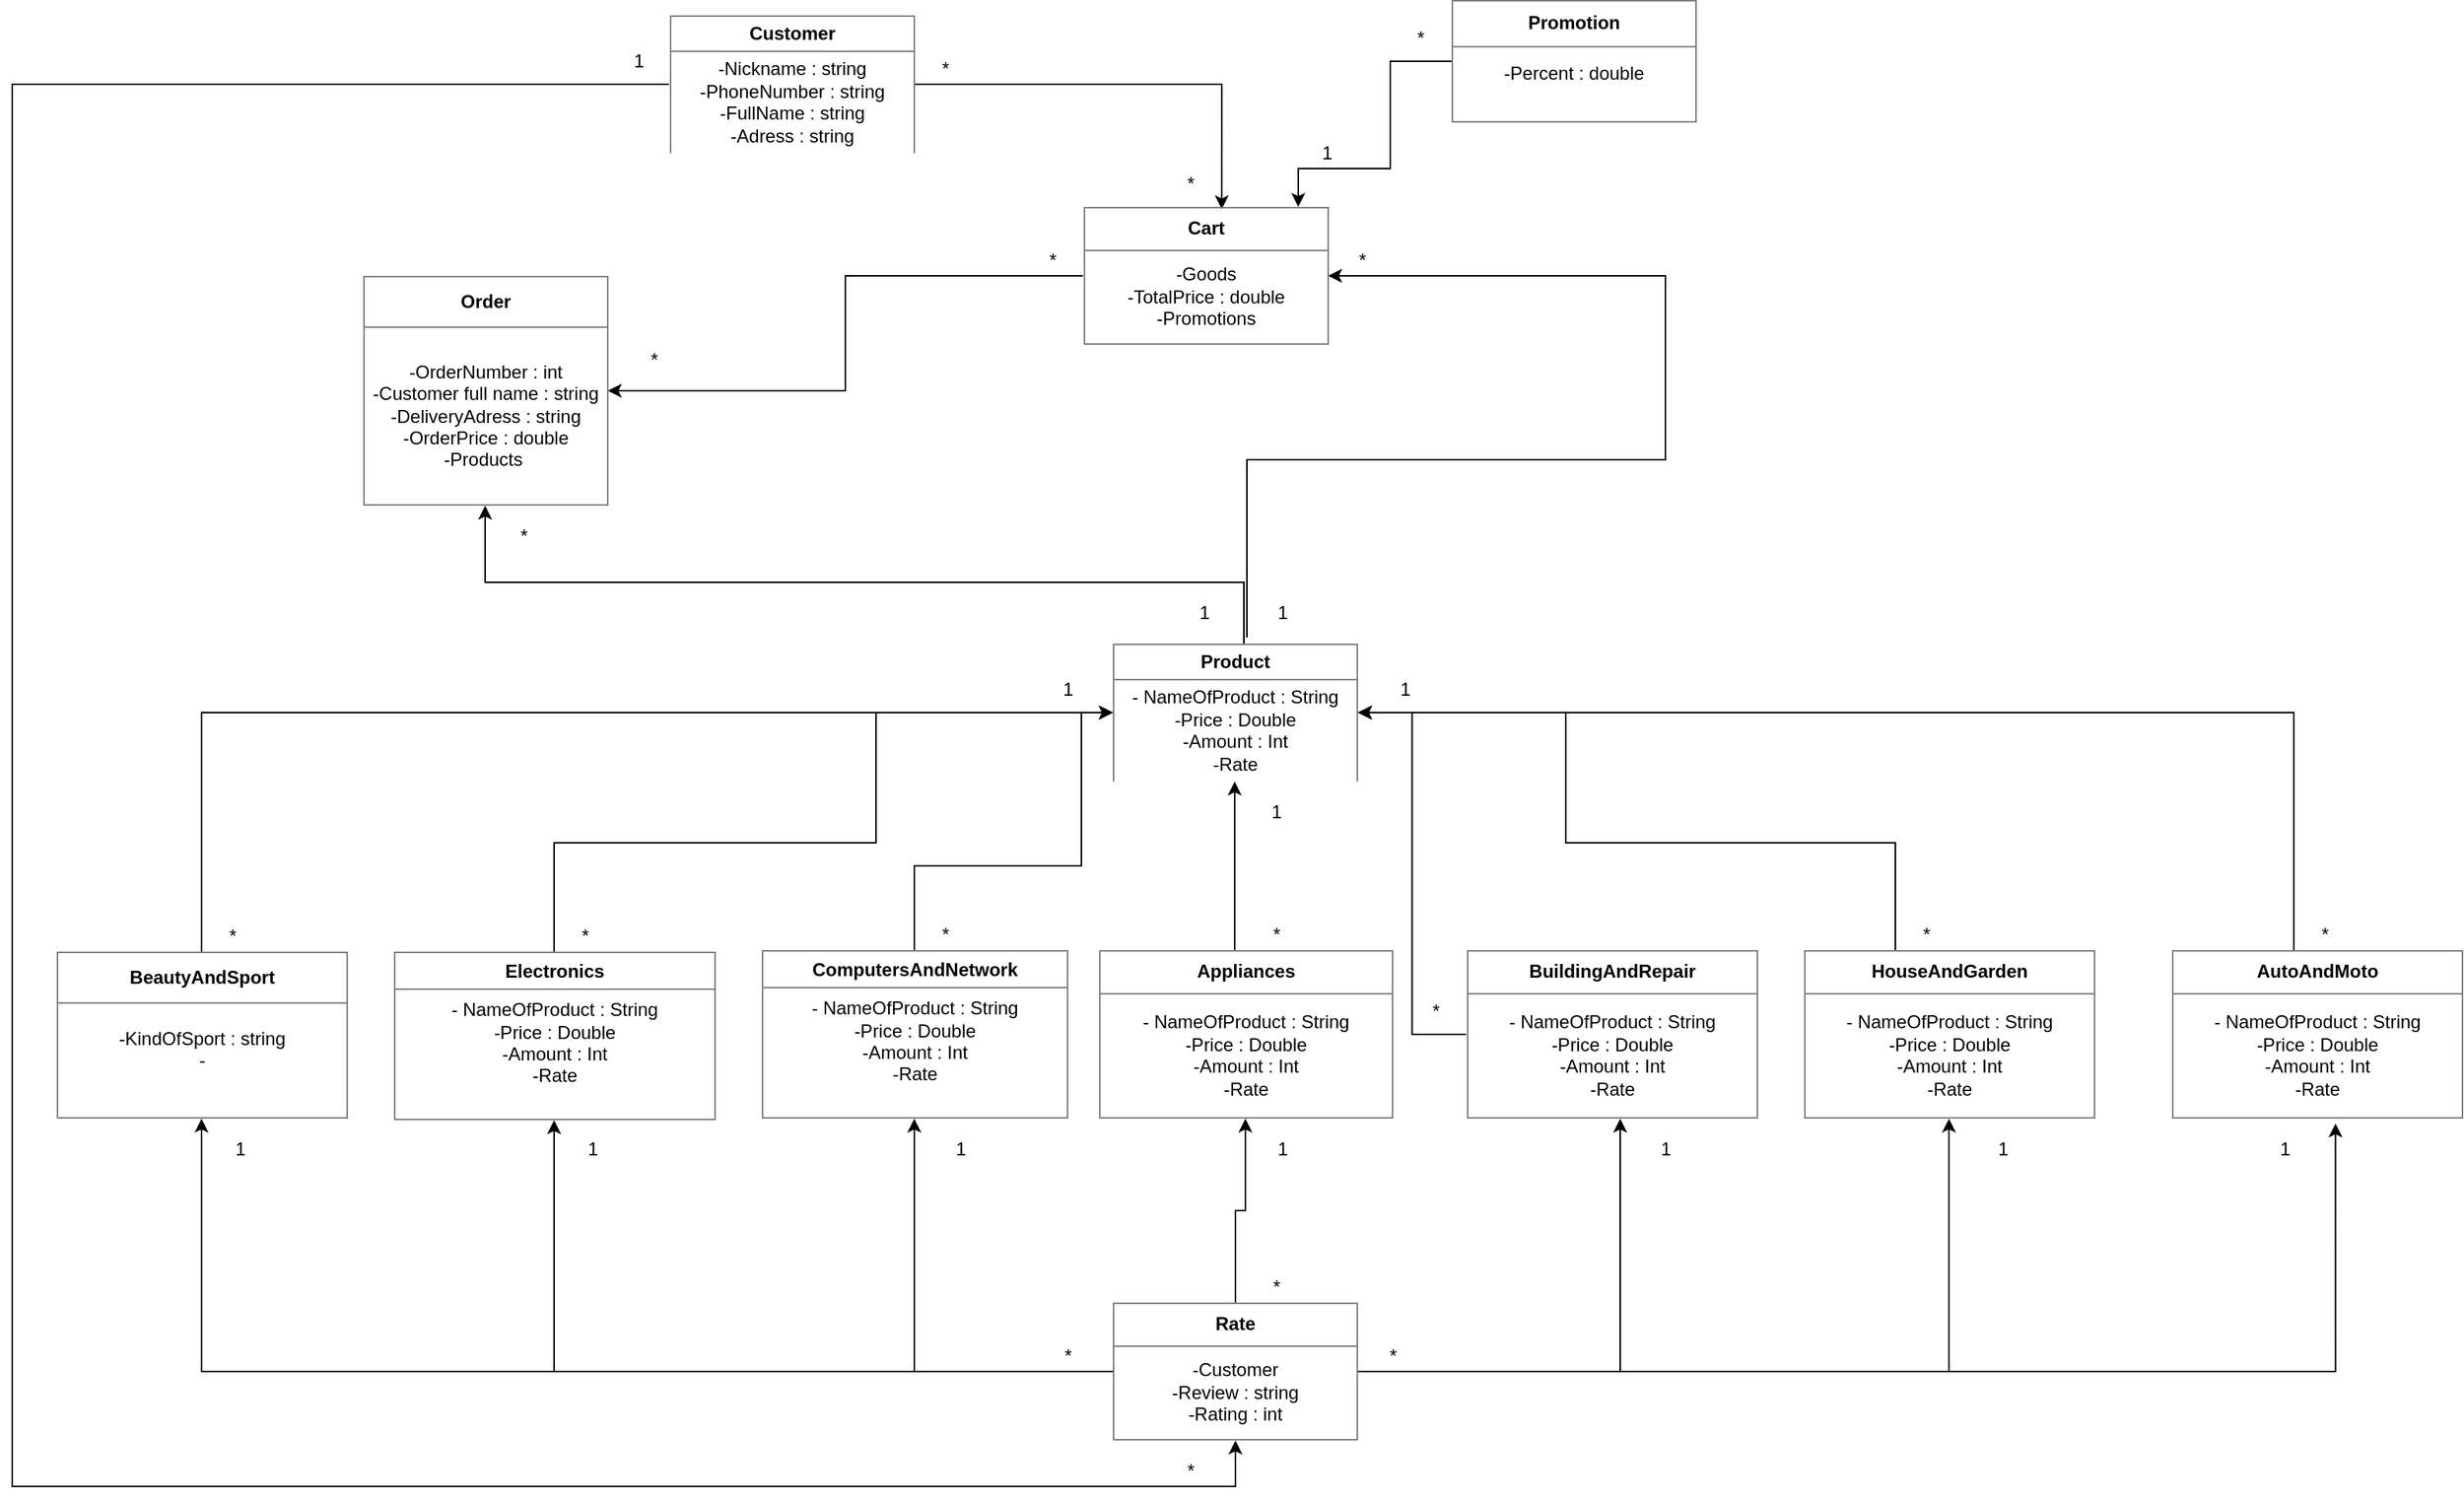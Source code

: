 <mxfile version="10.6.5" type="github"><diagram name="Page-1" id="9f46799a-70d6-7492-0946-bef42562c5a5"><mxGraphModel dx="797" dy="437" grid="1" gridSize="10" guides="1" tooltips="1" connect="1" arrows="1" fold="1" page="1" pageScale="1" pageWidth="1654" pageHeight="1169" background="#ffffff" math="0" shadow="0"><root><mxCell id="0"/><mxCell id="1" parent="0"/><mxCell id="RDBug3CCDUZKfXKjag2R-1" value="&lt;table border=&quot;1&quot; width=&quot;100%&quot; cellpadding=&quot;4&quot; style=&quot;width: 100% ; height: 100% ; border-collapse: collapse&quot;&gt;&lt;tbody&gt;&lt;tr&gt;&lt;th align=&quot;center&quot;&gt;Product&lt;/th&gt;&lt;/tr&gt;&lt;tr&gt;&lt;td align=&quot;center&quot;&gt;- NameOfProduct : String&lt;br&gt;-Price : Double&lt;br&gt;-Amount : Int&lt;br&gt;-Rate&lt;br&gt;&lt;/td&gt;&lt;/tr&gt;&lt;/tbody&gt;&lt;/table&gt;" style="text;html=1;strokeColor=none;fillColor=none;overflow=fill;" parent="1" vertex="1"><mxGeometry x="749" y="600" width="160" height="90" as="geometry"/></mxCell><mxCell id="RDBug3CCDUZKfXKjag2R-11" style="edgeStyle=orthogonalEdgeStyle;rounded=0;orthogonalLoop=1;jettySize=auto;html=1;entryX=0;entryY=0.5;entryDx=0;entryDy=0;" parent="1" source="RDBug3CCDUZKfXKjag2R-5" target="RDBug3CCDUZKfXKjag2R-1" edge="1"><mxGeometry relative="1" as="geometry"><Array as="points"><mxPoint x="384.5" y="730"/><mxPoint x="594.5" y="730"/><mxPoint x="594.5" y="645"/></Array></mxGeometry></mxCell><mxCell id="RDBug3CCDUZKfXKjag2R-5" value="&lt;table border=&quot;1&quot; width=&quot;100%&quot; cellpadding=&quot;4&quot; style=&quot;width: 100% ; height: 100% ; border-collapse: collapse&quot;&gt;&lt;tbody&gt;&lt;tr&gt;&lt;th align=&quot;center&quot;&gt;Electronics&lt;/th&gt;&lt;/tr&gt;&lt;tr&gt;&lt;td align=&quot;center&quot;&gt;- NameOfProduct : String&lt;br&gt;-Price : Double&lt;br&gt;-Amount : Int&lt;br&gt;-Rate&lt;br&gt;&lt;br&gt;&lt;/td&gt;&lt;/tr&gt;&lt;/tbody&gt;&lt;/table&gt;" style="text;html=1;strokeColor=none;fillColor=none;overflow=fill;" parent="1" vertex="1"><mxGeometry x="279.5" y="801" width="210" height="110" as="geometry"/></mxCell><mxCell id="RDBug3CCDUZKfXKjag2R-9" style="edgeStyle=orthogonalEdgeStyle;rounded=0;orthogonalLoop=1;jettySize=auto;html=1;" parent="1" source="RDBug3CCDUZKfXKjag2R-6" target="RDBug3CCDUZKfXKjag2R-1" edge="1"><mxGeometry relative="1" as="geometry"><Array as="points"><mxPoint x="828.5" y="720"/><mxPoint x="828.5" y="720"/></Array></mxGeometry></mxCell><mxCell id="RDBug3CCDUZKfXKjag2R-6" value="&lt;table border=&quot;1&quot; width=&quot;100%&quot; cellpadding=&quot;4&quot; style=&quot;width: 100% ; height: 100% ; border-collapse: collapse&quot;&gt;&lt;tbody&gt;&lt;tr&gt;&lt;th align=&quot;center&quot;&gt;Appliances&lt;/th&gt;&lt;/tr&gt;&lt;tr&gt;&lt;td align=&quot;center&quot;&gt;- NameOfProduct : String&lt;br&gt;-Price : Double&lt;br&gt;-Amount : Int&lt;br&gt;-Rate&lt;br&gt;&lt;/td&gt;&lt;/tr&gt;&lt;/tbody&gt;&lt;/table&gt;" style="text;html=1;strokeColor=none;fillColor=none;overflow=fill;" parent="1" vertex="1"><mxGeometry x="739.5" y="800" width="192" height="110" as="geometry"/></mxCell><mxCell id="RDBug3CCDUZKfXKjag2R-10" style="edgeStyle=orthogonalEdgeStyle;rounded=0;orthogonalLoop=1;jettySize=auto;html=1;entryX=0;entryY=0.5;entryDx=0;entryDy=0;" parent="1" source="RDBug3CCDUZKfXKjag2R-7" target="RDBug3CCDUZKfXKjag2R-1" edge="1"><mxGeometry relative="1" as="geometry"><Array as="points"><mxPoint x="619.5" y="745"/><mxPoint x="728.5" y="745"/><mxPoint x="728.5" y="645"/></Array></mxGeometry></mxCell><mxCell id="RDBug3CCDUZKfXKjag2R-7" value="&lt;table border=&quot;1&quot; width=&quot;100%&quot; cellpadding=&quot;4&quot; style=&quot;width: 100% ; height: 100% ; border-collapse: collapse&quot;&gt;&lt;tbody&gt;&lt;tr&gt;&lt;th align=&quot;center&quot;&gt;ComputersAndNetwork&lt;/th&gt;&lt;/tr&gt;&lt;tr&gt;&lt;td align=&quot;center&quot;&gt;- NameOfProduct : String&lt;br&gt;-Price : Double&lt;br&gt;-Amount : Int&lt;br&gt;-Rate&lt;br&gt;&lt;br&gt;&lt;/td&gt;&lt;/tr&gt;&lt;/tbody&gt;&lt;/table&gt;" style="text;html=1;strokeColor=none;fillColor=none;overflow=fill;" parent="1" vertex="1"><mxGeometry x="519.5" y="800" width="200" height="110" as="geometry"/></mxCell><mxCell id="RDBug3CCDUZKfXKjag2R-15" style="edgeStyle=orthogonalEdgeStyle;rounded=0;orthogonalLoop=1;jettySize=auto;html=1;entryX=1;entryY=0.5;entryDx=0;entryDy=0;" parent="1" source="RDBug3CCDUZKfXKjag2R-14" target="RDBug3CCDUZKfXKjag2R-1" edge="1"><mxGeometry relative="1" as="geometry"/></mxCell><mxCell id="RDBug3CCDUZKfXKjag2R-14" value="&lt;table border=&quot;1&quot; width=&quot;100%&quot; cellpadding=&quot;4&quot; style=&quot;width: 100% ; height: 100% ; border-collapse: collapse&quot;&gt;&lt;tbody&gt;&lt;tr&gt;&lt;th align=&quot;center&quot;&gt;BuildingAndRepair&lt;/th&gt;&lt;/tr&gt;&lt;tr&gt;&lt;td align=&quot;center&quot;&gt;- NameOfProduct : String&lt;br&gt;-Price : Double&lt;br&gt;-Amount : Int&lt;br&gt;-Rate&lt;br&gt;&lt;/td&gt;&lt;/tr&gt;&lt;/tbody&gt;&lt;/table&gt;" style="text;html=1;strokeColor=none;fillColor=none;overflow=fill;" parent="1" vertex="1"><mxGeometry x="979.5" y="800" width="190" height="110" as="geometry"/></mxCell><mxCell id="RDBug3CCDUZKfXKjag2R-17" style="edgeStyle=orthogonalEdgeStyle;rounded=0;orthogonalLoop=1;jettySize=auto;html=1;entryX=1;entryY=0.5;entryDx=0;entryDy=0;" parent="1" source="RDBug3CCDUZKfXKjag2R-16" target="RDBug3CCDUZKfXKjag2R-1" edge="1"><mxGeometry relative="1" as="geometry"><Array as="points"><mxPoint x="1259.5" y="730"/><mxPoint x="1044.5" y="730"/><mxPoint x="1044.5" y="645"/></Array></mxGeometry></mxCell><mxCell id="RDBug3CCDUZKfXKjag2R-16" value="&lt;table border=&quot;1&quot; width=&quot;100%&quot; cellpadding=&quot;4&quot; style=&quot;width: 100% ; height: 100% ; border-collapse: collapse&quot;&gt;&lt;tbody&gt;&lt;tr&gt;&lt;th align=&quot;center&quot;&gt;HouseAndGarden&lt;/th&gt;&lt;/tr&gt;&lt;tr&gt;&lt;td align=&quot;center&quot;&gt;- NameOfProduct : String&lt;br&gt;-Price : Double&lt;br&gt;-Amount : Int&lt;br&gt;-Rate&lt;br&gt;&lt;/td&gt;&lt;/tr&gt;&lt;/tbody&gt;&lt;/table&gt;" style="text;html=1;strokeColor=none;fillColor=none;overflow=fill;" parent="1" vertex="1"><mxGeometry x="1199.5" y="800" width="190" height="110" as="geometry"/></mxCell><mxCell id="RDBug3CCDUZKfXKjag2R-21" style="edgeStyle=orthogonalEdgeStyle;rounded=0;orthogonalLoop=1;jettySize=auto;html=1;entryX=1;entryY=0.5;entryDx=0;entryDy=0;" parent="1" source="RDBug3CCDUZKfXKjag2R-18" target="RDBug3CCDUZKfXKjag2R-1" edge="1"><mxGeometry relative="1" as="geometry"><Array as="points"><mxPoint x="1519.5" y="645"/></Array></mxGeometry></mxCell><mxCell id="RDBug3CCDUZKfXKjag2R-18" value="&lt;table border=&quot;1&quot; width=&quot;100%&quot; cellpadding=&quot;4&quot; style=&quot;width: 100% ; height: 100% ; border-collapse: collapse&quot;&gt;&lt;tbody&gt;&lt;tr&gt;&lt;th align=&quot;center&quot;&gt;AutoAndMoto&lt;/th&gt;&lt;/tr&gt;&lt;tr&gt;&lt;td align=&quot;center&quot;&gt;- NameOfProduct : String&lt;br&gt;-Price : Double&lt;br&gt;-Amount : Int&lt;br&gt;-Rate&lt;br&gt;&lt;/td&gt;&lt;/tr&gt;&lt;/tbody&gt;&lt;/table&gt;" style="text;html=1;strokeColor=none;fillColor=none;overflow=fill;" parent="1" vertex="1"><mxGeometry x="1439.5" y="800" width="190" height="110" as="geometry"/></mxCell><mxCell id="RDBug3CCDUZKfXKjag2R-20" style="edgeStyle=orthogonalEdgeStyle;rounded=0;orthogonalLoop=1;jettySize=auto;html=1;" parent="1" source="RDBug3CCDUZKfXKjag2R-19" target="RDBug3CCDUZKfXKjag2R-1" edge="1"><mxGeometry relative="1" as="geometry"><mxPoint x="739.5" y="640" as="targetPoint"/><Array as="points"><mxPoint x="154.5" y="645"/></Array></mxGeometry></mxCell><mxCell id="RDBug3CCDUZKfXKjag2R-19" value="&lt;table border=&quot;1&quot; width=&quot;100%&quot; cellpadding=&quot;4&quot; style=&quot;width: 100% ; height: 100% ; border-collapse: collapse&quot;&gt;&lt;tbody&gt;&lt;tr&gt;&lt;th align=&quot;center&quot;&gt;BeautyAndSport&lt;/th&gt;&lt;/tr&gt;&lt;tr&gt;&lt;td align=&quot;center&quot;&gt;-KindOfSport : string&lt;br&gt;-&lt;br&gt;&lt;br&gt;&lt;/td&gt;&lt;/tr&gt;&lt;/tbody&gt;&lt;/table&gt;" style="text;html=1;strokeColor=none;fillColor=none;overflow=fill;" parent="1" vertex="1"><mxGeometry x="59.5" y="801" width="190" height="109" as="geometry"/></mxCell><mxCell id="RDBug3CCDUZKfXKjag2R-29" style="edgeStyle=orthogonalEdgeStyle;rounded=0;orthogonalLoop=1;jettySize=auto;html=1;entryX=0.566;entryY=0.017;entryDx=0;entryDy=0;entryPerimeter=0;startArrow=none;startFill=0;" parent="1" source="RDBug3CCDUZKfXKjag2R-25" target="RDBug3CCDUZKfXKjag2R-26" edge="1"><mxGeometry relative="1" as="geometry"/></mxCell><mxCell id="_agTuKgtCUTH7FIEhTrw-62" style="edgeStyle=orthogonalEdgeStyle;rounded=0;orthogonalLoop=1;jettySize=auto;html=1;startArrow=none;startFill=0;endArrow=classic;endFill=1;entryX=0.5;entryY=1;entryDx=0;entryDy=0;" edge="1" parent="1" source="RDBug3CCDUZKfXKjag2R-25" target="_agTuKgtCUTH7FIEhTrw-41"><mxGeometry relative="1" as="geometry"><mxPoint x="30" y="530" as="targetPoint"/><Array as="points"><mxPoint x="31" y="235"/><mxPoint x="31" y="1150"/><mxPoint x="829" y="1150"/></Array></mxGeometry></mxCell><mxCell id="RDBug3CCDUZKfXKjag2R-25" value="&lt;table border=&quot;1&quot; width=&quot;100%&quot; cellpadding=&quot;4&quot; style=&quot;width: 100% ; height: 100% ; border-collapse: collapse&quot;&gt;&lt;tbody&gt;&lt;tr&gt;&lt;th align=&quot;center&quot;&gt;Customer&lt;/th&gt;&lt;/tr&gt;&lt;tr&gt;&lt;td align=&quot;center&quot;&gt;-Nickname : string&lt;br&gt;-PhoneNumber : string&lt;br&gt;-FullName : string&lt;br&gt;-Adress : string&lt;/td&gt;&lt;/tr&gt;&lt;/tbody&gt;&lt;/table&gt;" style="text;html=1;strokeColor=none;fillColor=none;overflow=fill;" parent="1" vertex="1"><mxGeometry x="459.5" y="190" width="160" height="90" as="geometry"/></mxCell><mxCell id="RDBug3CCDUZKfXKjag2R-31" style="edgeStyle=orthogonalEdgeStyle;rounded=0;orthogonalLoop=1;jettySize=auto;html=1;startArrow=classic;startFill=1;endArrow=none;endFill=0;" parent="1" source="RDBug3CCDUZKfXKjag2R-26" edge="1"><mxGeometry relative="1" as="geometry"><Array as="points"><mxPoint x="1109.5" y="360"/><mxPoint x="1109.5" y="480"/><mxPoint x="836.5" y="480"/></Array><mxPoint x="836.5" y="596" as="targetPoint"/></mxGeometry></mxCell><mxCell id="_agTuKgtCUTH7FIEhTrw-6" style="edgeStyle=orthogonalEdgeStyle;rounded=0;orthogonalLoop=1;jettySize=auto;html=1;" edge="1" parent="1" source="RDBug3CCDUZKfXKjag2R-26" target="RDBug3CCDUZKfXKjag2R-27"><mxGeometry relative="1" as="geometry"/></mxCell><mxCell id="_agTuKgtCUTH7FIEhTrw-29" style="edgeStyle=orthogonalEdgeStyle;rounded=0;orthogonalLoop=1;jettySize=auto;html=1;entryX=0;entryY=0.5;entryDx=0;entryDy=0;startArrow=classic;startFill=1;endArrow=none;endFill=0;" edge="1" parent="1" source="RDBug3CCDUZKfXKjag2R-26" target="_agTuKgtCUTH7FIEhTrw-27"><mxGeometry relative="1" as="geometry"><Array as="points"><mxPoint x="870" y="290"/><mxPoint x="930" y="290"/><mxPoint x="930" y="220"/></Array></mxGeometry></mxCell><mxCell id="RDBug3CCDUZKfXKjag2R-26" value="&lt;table border=&quot;1&quot; width=&quot;100%&quot; cellpadding=&quot;4&quot; style=&quot;width: 100% ; height: 100% ; border-collapse: collapse&quot;&gt;&lt;tbody&gt;&lt;tr&gt;&lt;th align=&quot;center&quot;&gt;Cart&lt;/th&gt;&lt;/tr&gt;&lt;tr&gt;&lt;td align=&quot;center&quot;&gt;-Goods&lt;br&gt;-TotalPrice : double&lt;br&gt;-Promotions&lt;/td&gt;&lt;/tr&gt;&lt;/tbody&gt;&lt;/table&gt;" style="text;html=1;strokeColor=none;fillColor=none;overflow=fill;" parent="1" vertex="1"><mxGeometry x="729.5" y="315" width="160" height="90" as="geometry"/></mxCell><mxCell id="RDBug3CCDUZKfXKjag2R-32" style="edgeStyle=orthogonalEdgeStyle;rounded=0;orthogonalLoop=1;jettySize=auto;html=1;startArrow=classic;startFill=1;endArrow=none;endFill=0;" parent="1" source="RDBug3CCDUZKfXKjag2R-27" edge="1"><mxGeometry relative="1" as="geometry"><Array as="points"><mxPoint x="339.5" y="560"/><mxPoint x="834.5" y="560"/></Array><mxPoint x="834.5" y="600" as="targetPoint"/></mxGeometry></mxCell><mxCell id="RDBug3CCDUZKfXKjag2R-27" value="&lt;table border=&quot;1&quot; width=&quot;100%&quot; cellpadding=&quot;4&quot; style=&quot;width: 100% ; height: 100% ; border-collapse: collapse&quot;&gt;&lt;tbody&gt;&lt;tr&gt;&lt;th align=&quot;center&quot;&gt;Order&lt;/th&gt;&lt;/tr&gt;&lt;tr&gt;&lt;td align=&quot;center&quot;&gt;-OrderNumber : int&lt;br&gt;-Customer full name : string&lt;br&gt;-DeliveryAdress : string&lt;br&gt;-OrderPrice : double&lt;br&gt;-Products&amp;nbsp;&lt;/td&gt;&lt;/tr&gt;&lt;/tbody&gt;&lt;/table&gt;" style="text;html=1;strokeColor=none;fillColor=none;overflow=fill;" parent="1" vertex="1"><mxGeometry x="259.5" y="360" width="160" height="150" as="geometry"/></mxCell><mxCell id="_agTuKgtCUTH7FIEhTrw-8" value="*" style="text;html=1;strokeColor=none;fillColor=none;align=center;verticalAlign=middle;whiteSpace=wrap;rounded=0;" vertex="1" parent="1"><mxGeometry x="619.5" y="215" width="40" height="20" as="geometry"/></mxCell><mxCell id="_agTuKgtCUTH7FIEhTrw-9" value="*" style="text;html=1;strokeColor=none;fillColor=none;align=center;verticalAlign=middle;whiteSpace=wrap;rounded=0;" vertex="1" parent="1"><mxGeometry x="779.5" y="290" width="40" height="20" as="geometry"/></mxCell><mxCell id="_agTuKgtCUTH7FIEhTrw-10" value="*" style="text;html=1;strokeColor=none;fillColor=none;align=center;verticalAlign=middle;whiteSpace=wrap;rounded=0;" vertex="1" parent="1"><mxGeometry x="689.5" y="340" width="40" height="20" as="geometry"/></mxCell><mxCell id="_agTuKgtCUTH7FIEhTrw-11" value="*" style="text;html=1;strokeColor=none;fillColor=none;align=center;verticalAlign=middle;whiteSpace=wrap;rounded=0;" vertex="1" parent="1"><mxGeometry x="429.5" y="405" width="40" height="20" as="geometry"/></mxCell><mxCell id="_agTuKgtCUTH7FIEhTrw-13" value="*" style="text;html=1;strokeColor=none;fillColor=none;align=center;verticalAlign=middle;whiteSpace=wrap;rounded=0;" vertex="1" parent="1"><mxGeometry x="892" y="340" width="40" height="20" as="geometry"/></mxCell><mxCell id="_agTuKgtCUTH7FIEhTrw-14" value="1" style="text;html=1;strokeColor=none;fillColor=none;align=center;verticalAlign=middle;whiteSpace=wrap;rounded=0;" vertex="1" parent="1"><mxGeometry x="839.5" y="570" width="40" height="20" as="geometry"/></mxCell><mxCell id="_agTuKgtCUTH7FIEhTrw-15" value="1" style="text;html=1;strokeColor=none;fillColor=none;align=center;verticalAlign=middle;whiteSpace=wrap;rounded=0;" vertex="1" parent="1"><mxGeometry x="789" y="570" width="40" height="20" as="geometry"/></mxCell><mxCell id="_agTuKgtCUTH7FIEhTrw-16" value="*" style="text;html=1;strokeColor=none;fillColor=none;align=center;verticalAlign=middle;whiteSpace=wrap;rounded=0;" vertex="1" parent="1"><mxGeometry x="344.5" y="520" width="40" height="20" as="geometry"/></mxCell><mxCell id="_agTuKgtCUTH7FIEhTrw-17" value="1" style="text;html=1;strokeColor=none;fillColor=none;align=center;verticalAlign=middle;whiteSpace=wrap;rounded=0;" vertex="1" parent="1"><mxGeometry x="699.5" y="620" width="40" height="20" as="geometry"/></mxCell><mxCell id="_agTuKgtCUTH7FIEhTrw-18" value="1" style="text;html=1;strokeColor=none;fillColor=none;align=center;verticalAlign=middle;whiteSpace=wrap;rounded=0;" vertex="1" parent="1"><mxGeometry x="835.5" y="700" width="40" height="20" as="geometry"/></mxCell><mxCell id="_agTuKgtCUTH7FIEhTrw-19" value="1" style="text;html=1;strokeColor=none;fillColor=none;align=center;verticalAlign=middle;whiteSpace=wrap;rounded=0;" vertex="1" parent="1"><mxGeometry x="919.5" y="620" width="40" height="20" as="geometry"/></mxCell><mxCell id="_agTuKgtCUTH7FIEhTrw-20" value="*" style="text;html=1;strokeColor=none;fillColor=none;align=center;verticalAlign=middle;whiteSpace=wrap;rounded=0;" vertex="1" parent="1"><mxGeometry x="154.5" y="781" width="40" height="20" as="geometry"/></mxCell><mxCell id="_agTuKgtCUTH7FIEhTrw-21" value="*" style="text;html=1;strokeColor=none;fillColor=none;align=center;verticalAlign=middle;whiteSpace=wrap;rounded=0;" vertex="1" parent="1"><mxGeometry x="384.5" y="781" width="40" height="20" as="geometry"/></mxCell><mxCell id="_agTuKgtCUTH7FIEhTrw-22" value="*" style="text;html=1;strokeColor=none;fillColor=none;align=center;verticalAlign=middle;whiteSpace=wrap;rounded=0;" vertex="1" parent="1"><mxGeometry x="619.5" y="780" width="40" height="20" as="geometry"/></mxCell><mxCell id="_agTuKgtCUTH7FIEhTrw-23" value="*" style="text;html=1;strokeColor=none;fillColor=none;align=center;verticalAlign=middle;whiteSpace=wrap;rounded=0;" vertex="1" parent="1"><mxGeometry x="835.5" y="780" width="40" height="20" as="geometry"/></mxCell><mxCell id="_agTuKgtCUTH7FIEhTrw-24" value="*" style="text;html=1;strokeColor=none;fillColor=none;align=center;verticalAlign=middle;whiteSpace=wrap;rounded=0;" vertex="1" parent="1"><mxGeometry x="939.5" y="830" width="40" height="20" as="geometry"/></mxCell><mxCell id="_agTuKgtCUTH7FIEhTrw-25" value="*" style="text;html=1;strokeColor=none;fillColor=none;align=center;verticalAlign=middle;whiteSpace=wrap;rounded=0;" vertex="1" parent="1"><mxGeometry x="1260" y="780" width="40" height="20" as="geometry"/></mxCell><mxCell id="_agTuKgtCUTH7FIEhTrw-26" value="*" style="text;html=1;strokeColor=none;fillColor=none;align=center;verticalAlign=middle;whiteSpace=wrap;rounded=0;" vertex="1" parent="1"><mxGeometry x="1520" y="780" width="40" height="20" as="geometry"/></mxCell><mxCell id="_agTuKgtCUTH7FIEhTrw-27" value="&lt;table border=&quot;1&quot; width=&quot;100%&quot; cellpadding=&quot;4&quot; style=&quot;width: 100% ; height: 100% ; border-collapse: collapse&quot;&gt;&lt;tbody&gt;&lt;tr&gt;&lt;th align=&quot;center&quot;&gt;Promotion&lt;/th&gt;&lt;/tr&gt;&lt;tr&gt;&lt;td align=&quot;center&quot;&gt;-Percent : double&lt;br&gt;&lt;br&gt;&lt;/td&gt;&lt;/tr&gt;&lt;/tbody&gt;&lt;/table&gt;" style="text;html=1;strokeColor=none;fillColor=none;overflow=fill;" vertex="1" parent="1"><mxGeometry x="970" y="180" width="160" height="80" as="geometry"/></mxCell><mxCell id="_agTuKgtCUTH7FIEhTrw-30" value="*" style="text;html=1;strokeColor=none;fillColor=none;align=center;verticalAlign=middle;whiteSpace=wrap;rounded=0;" vertex="1" parent="1"><mxGeometry x="930" y="195" width="40" height="20" as="geometry"/></mxCell><mxCell id="_agTuKgtCUTH7FIEhTrw-31" value="1" style="text;html=1;strokeColor=none;fillColor=none;align=center;verticalAlign=middle;whiteSpace=wrap;rounded=0;" vertex="1" parent="1"><mxGeometry x="869" y="270" width="40" height="20" as="geometry"/></mxCell><mxCell id="_agTuKgtCUTH7FIEhTrw-38" value="1" style="text;html=1;strokeColor=none;fillColor=none;align=center;verticalAlign=middle;whiteSpace=wrap;rounded=0;" vertex="1" parent="1"><mxGeometry x="420" y="210" width="40" height="20" as="geometry"/></mxCell><mxCell id="_agTuKgtCUTH7FIEhTrw-43" style="edgeStyle=orthogonalEdgeStyle;rounded=0;orthogonalLoop=1;jettySize=auto;html=1;entryX=0.5;entryY=1;entryDx=0;entryDy=0;startArrow=none;startFill=0;endArrow=classic;endFill=1;" edge="1" parent="1" source="_agTuKgtCUTH7FIEhTrw-41" target="RDBug3CCDUZKfXKjag2R-19"><mxGeometry relative="1" as="geometry"/></mxCell><mxCell id="_agTuKgtCUTH7FIEhTrw-44" style="edgeStyle=orthogonalEdgeStyle;rounded=0;orthogonalLoop=1;jettySize=auto;html=1;entryX=0.5;entryY=1;entryDx=0;entryDy=0;startArrow=none;startFill=0;endArrow=classic;endFill=1;" edge="1" parent="1" source="_agTuKgtCUTH7FIEhTrw-41" target="RDBug3CCDUZKfXKjag2R-5"><mxGeometry relative="1" as="geometry"/></mxCell><mxCell id="_agTuKgtCUTH7FIEhTrw-45" style="edgeStyle=orthogonalEdgeStyle;rounded=0;orthogonalLoop=1;jettySize=auto;html=1;entryX=0.5;entryY=1;entryDx=0;entryDy=0;startArrow=none;startFill=0;endArrow=classic;endFill=1;" edge="1" parent="1" source="_agTuKgtCUTH7FIEhTrw-41" target="RDBug3CCDUZKfXKjag2R-7"><mxGeometry relative="1" as="geometry"/></mxCell><mxCell id="_agTuKgtCUTH7FIEhTrw-46" style="edgeStyle=orthogonalEdgeStyle;rounded=0;orthogonalLoop=1;jettySize=auto;html=1;entryX=0.5;entryY=1;entryDx=0;entryDy=0;startArrow=none;startFill=0;endArrow=classic;endFill=1;" edge="1" parent="1" source="_agTuKgtCUTH7FIEhTrw-41" target="RDBug3CCDUZKfXKjag2R-6"><mxGeometry relative="1" as="geometry"/></mxCell><mxCell id="_agTuKgtCUTH7FIEhTrw-47" style="edgeStyle=orthogonalEdgeStyle;rounded=0;orthogonalLoop=1;jettySize=auto;html=1;entryX=0.529;entryY=1;entryDx=0;entryDy=0;entryPerimeter=0;startArrow=none;startFill=0;endArrow=classic;endFill=1;" edge="1" parent="1" source="_agTuKgtCUTH7FIEhTrw-41" target="RDBug3CCDUZKfXKjag2R-14"><mxGeometry relative="1" as="geometry"/></mxCell><mxCell id="_agTuKgtCUTH7FIEhTrw-48" style="edgeStyle=orthogonalEdgeStyle;rounded=0;orthogonalLoop=1;jettySize=auto;html=1;entryX=0.5;entryY=1;entryDx=0;entryDy=0;startArrow=none;startFill=0;endArrow=classic;endFill=1;" edge="1" parent="1" source="_agTuKgtCUTH7FIEhTrw-41" target="RDBug3CCDUZKfXKjag2R-16"><mxGeometry relative="1" as="geometry"/></mxCell><mxCell id="_agTuKgtCUTH7FIEhTrw-49" style="edgeStyle=orthogonalEdgeStyle;rounded=0;orthogonalLoop=1;jettySize=auto;html=1;entryX=0.564;entryY=1.029;entryDx=0;entryDy=0;entryPerimeter=0;startArrow=none;startFill=0;endArrow=classic;endFill=1;" edge="1" parent="1" source="_agTuKgtCUTH7FIEhTrw-41" target="RDBug3CCDUZKfXKjag2R-18"><mxGeometry relative="1" as="geometry"/></mxCell><mxCell id="_agTuKgtCUTH7FIEhTrw-41" value="&lt;table border=&quot;1&quot; width=&quot;100%&quot; cellpadding=&quot;4&quot; style=&quot;width: 100% ; height: 100% ; border-collapse: collapse&quot;&gt;&lt;tbody&gt;&lt;tr&gt;&lt;th align=&quot;center&quot;&gt;Rate&lt;/th&gt;&lt;/tr&gt;&lt;tr&gt;&lt;td align=&quot;center&quot;&gt;-Customer&lt;br&gt;-Review : string&lt;br&gt;-Rating : int&lt;/td&gt;&lt;/tr&gt;&lt;/tbody&gt;&lt;/table&gt;" style="text;html=1;strokeColor=none;fillColor=none;overflow=fill;" vertex="1" parent="1"><mxGeometry x="749" y="1030" width="160" height="90" as="geometry"/></mxCell><mxCell id="_agTuKgtCUTH7FIEhTrw-50" value="*" style="text;html=1;strokeColor=none;fillColor=none;align=center;verticalAlign=middle;whiteSpace=wrap;rounded=0;" vertex="1" parent="1"><mxGeometry x="912" y="1055" width="40" height="20" as="geometry"/></mxCell><mxCell id="_agTuKgtCUTH7FIEhTrw-51" value="*" style="text;html=1;strokeColor=none;fillColor=none;align=center;verticalAlign=middle;whiteSpace=wrap;rounded=0;" vertex="1" parent="1"><mxGeometry x="835.5" y="1010" width="40" height="20" as="geometry"/></mxCell><mxCell id="_agTuKgtCUTH7FIEhTrw-52" value="*" style="text;html=1;strokeColor=none;fillColor=none;align=center;verticalAlign=middle;whiteSpace=wrap;rounded=0;" vertex="1" parent="1"><mxGeometry x="700" y="1055" width="40" height="20" as="geometry"/></mxCell><mxCell id="_agTuKgtCUTH7FIEhTrw-53" value="1" style="text;html=1;strokeColor=none;fillColor=none;align=center;verticalAlign=middle;whiteSpace=wrap;rounded=0;" vertex="1" parent="1"><mxGeometry x="839.5" y="920" width="40" height="20" as="geometry"/></mxCell><mxCell id="_agTuKgtCUTH7FIEhTrw-54" value="1" style="text;html=1;strokeColor=none;fillColor=none;align=center;verticalAlign=middle;whiteSpace=wrap;rounded=0;" vertex="1" parent="1"><mxGeometry x="1090" y="920" width="40" height="20" as="geometry"/></mxCell><mxCell id="_agTuKgtCUTH7FIEhTrw-55" value="1" style="text;html=1;strokeColor=none;fillColor=none;align=center;verticalAlign=middle;whiteSpace=wrap;rounded=0;" vertex="1" parent="1"><mxGeometry x="1310" y="920" width="40" height="20" as="geometry"/></mxCell><mxCell id="_agTuKgtCUTH7FIEhTrw-56" value="1" style="text;html=1;strokeColor=none;fillColor=none;align=center;verticalAlign=middle;whiteSpace=wrap;rounded=0;" vertex="1" parent="1"><mxGeometry x="1494.259" y="920" width="40" height="20" as="geometry"/></mxCell><mxCell id="_agTuKgtCUTH7FIEhTrw-57" value="1" style="text;html=1;strokeColor=none;fillColor=none;align=center;verticalAlign=middle;whiteSpace=wrap;rounded=0;" vertex="1" parent="1"><mxGeometry x="630" y="920" width="40" height="20" as="geometry"/></mxCell><mxCell id="_agTuKgtCUTH7FIEhTrw-58" value="1" style="text;html=1;strokeColor=none;fillColor=none;align=center;verticalAlign=middle;whiteSpace=wrap;rounded=0;" vertex="1" parent="1"><mxGeometry x="389.5" y="920" width="40" height="20" as="geometry"/></mxCell><mxCell id="_agTuKgtCUTH7FIEhTrw-59" value="1" style="text;html=1;strokeColor=none;fillColor=none;align=center;verticalAlign=middle;whiteSpace=wrap;rounded=0;" vertex="1" parent="1"><mxGeometry x="160" y="920" width="40" height="20" as="geometry"/></mxCell><mxCell id="_agTuKgtCUTH7FIEhTrw-63" value="*" style="text;html=1;strokeColor=none;fillColor=none;align=center;verticalAlign=middle;whiteSpace=wrap;rounded=0;" vertex="1" parent="1"><mxGeometry x="779.5" y="1130" width="40" height="20" as="geometry"/></mxCell></root></mxGraphModel></diagram></mxfile>